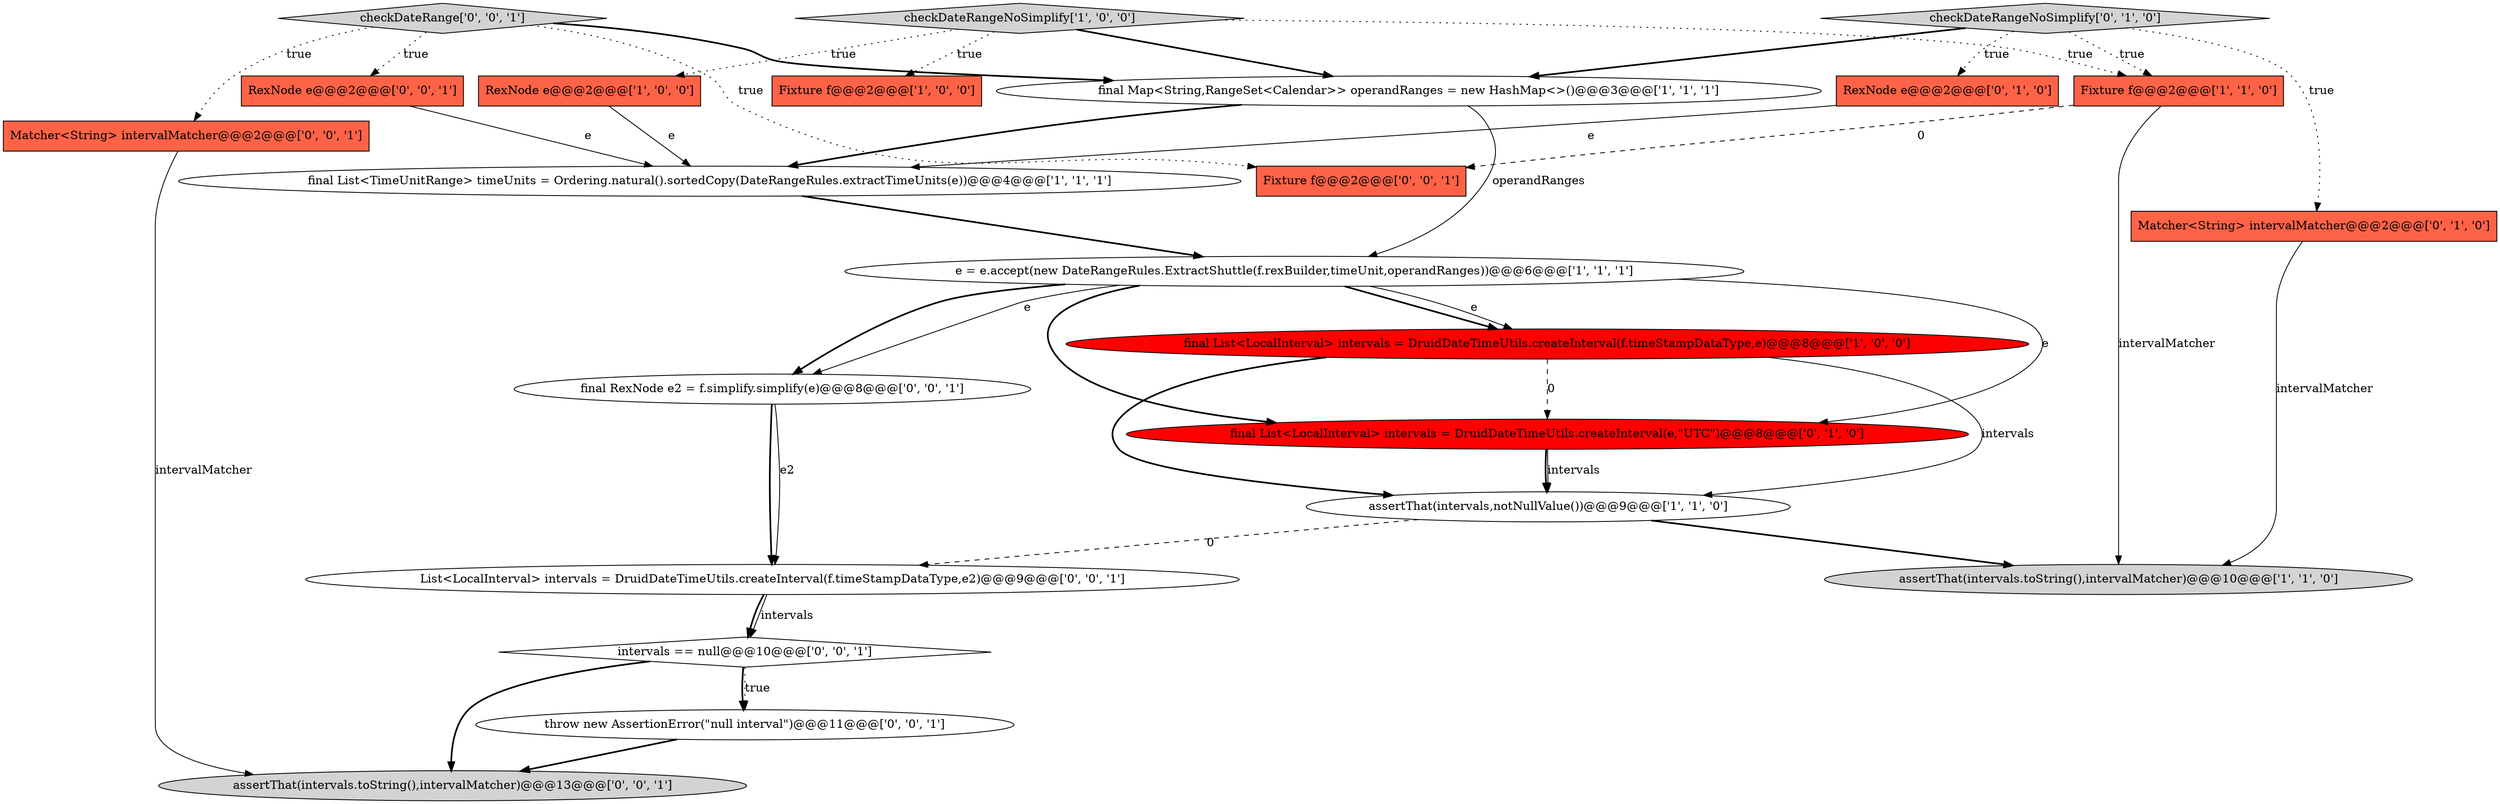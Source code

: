 digraph {
21 [style = filled, label = "RexNode e@@@2@@@['0', '0', '1']", fillcolor = tomato, shape = box image = "AAA0AAABBB3BBB"];
8 [style = filled, label = "Fixture f@@@2@@@['1', '1', '0']", fillcolor = tomato, shape = box image = "AAA0AAABBB1BBB"];
10 [style = filled, label = "RexNode e@@@2@@@['0', '1', '0']", fillcolor = tomato, shape = box image = "AAA0AAABBB2BBB"];
13 [style = filled, label = "final List<LocalInterval> intervals = DruidDateTimeUtils.createInterval(e,\"UTC\")@@@8@@@['0', '1', '0']", fillcolor = red, shape = ellipse image = "AAA1AAABBB2BBB"];
18 [style = filled, label = "checkDateRange['0', '0', '1']", fillcolor = lightgray, shape = diamond image = "AAA0AAABBB3BBB"];
2 [style = filled, label = "Fixture f@@@2@@@['1', '0', '0']", fillcolor = tomato, shape = box image = "AAA0AAABBB1BBB"];
9 [style = filled, label = "e = e.accept(new DateRangeRules.ExtractShuttle(f.rexBuilder,timeUnit,operandRanges))@@@6@@@['1', '1', '1']", fillcolor = white, shape = ellipse image = "AAA0AAABBB1BBB"];
0 [style = filled, label = "RexNode e@@@2@@@['1', '0', '0']", fillcolor = tomato, shape = box image = "AAA0AAABBB1BBB"];
16 [style = filled, label = "assertThat(intervals.toString(),intervalMatcher)@@@13@@@['0', '0', '1']", fillcolor = lightgray, shape = ellipse image = "AAA0AAABBB3BBB"];
1 [style = filled, label = "checkDateRangeNoSimplify['1', '0', '0']", fillcolor = lightgray, shape = diamond image = "AAA0AAABBB1BBB"];
4 [style = filled, label = "assertThat(intervals,notNullValue())@@@9@@@['1', '1', '0']", fillcolor = white, shape = ellipse image = "AAA0AAABBB1BBB"];
20 [style = filled, label = "throw new AssertionError(\"null interval\")@@@11@@@['0', '0', '1']", fillcolor = white, shape = ellipse image = "AAA0AAABBB3BBB"];
15 [style = filled, label = "Matcher<String> intervalMatcher@@@2@@@['0', '0', '1']", fillcolor = tomato, shape = box image = "AAA0AAABBB3BBB"];
17 [style = filled, label = "final RexNode e2 = f.simplify.simplify(e)@@@8@@@['0', '0', '1']", fillcolor = white, shape = ellipse image = "AAA0AAABBB3BBB"];
19 [style = filled, label = "List<LocalInterval> intervals = DruidDateTimeUtils.createInterval(f.timeStampDataType,e2)@@@9@@@['0', '0', '1']", fillcolor = white, shape = ellipse image = "AAA0AAABBB3BBB"];
12 [style = filled, label = "Matcher<String> intervalMatcher@@@2@@@['0', '1', '0']", fillcolor = tomato, shape = box image = "AAA0AAABBB2BBB"];
3 [style = filled, label = "final List<TimeUnitRange> timeUnits = Ordering.natural().sortedCopy(DateRangeRules.extractTimeUnits(e))@@@4@@@['1', '1', '1']", fillcolor = white, shape = ellipse image = "AAA0AAABBB1BBB"];
22 [style = filled, label = "Fixture f@@@2@@@['0', '0', '1']", fillcolor = tomato, shape = box image = "AAA0AAABBB3BBB"];
14 [style = filled, label = "intervals == null@@@10@@@['0', '0', '1']", fillcolor = white, shape = diamond image = "AAA0AAABBB3BBB"];
5 [style = filled, label = "final Map<String,RangeSet<Calendar>> operandRanges = new HashMap<>()@@@3@@@['1', '1', '1']", fillcolor = white, shape = ellipse image = "AAA0AAABBB1BBB"];
7 [style = filled, label = "final List<LocalInterval> intervals = DruidDateTimeUtils.createInterval(f.timeStampDataType,e)@@@8@@@['1', '0', '0']", fillcolor = red, shape = ellipse image = "AAA1AAABBB1BBB"];
11 [style = filled, label = "checkDateRangeNoSimplify['0', '1', '0']", fillcolor = lightgray, shape = diamond image = "AAA0AAABBB2BBB"];
6 [style = filled, label = "assertThat(intervals.toString(),intervalMatcher)@@@10@@@['1', '1', '0']", fillcolor = lightgray, shape = ellipse image = "AAA0AAABBB1BBB"];
1->5 [style = bold, label=""];
5->3 [style = bold, label=""];
14->16 [style = bold, label=""];
4->6 [style = bold, label=""];
11->10 [style = dotted, label="true"];
11->12 [style = dotted, label="true"];
18->21 [style = dotted, label="true"];
18->15 [style = dotted, label="true"];
9->17 [style = bold, label=""];
7->4 [style = solid, label="intervals"];
10->3 [style = solid, label="e"];
7->4 [style = bold, label=""];
5->9 [style = solid, label="operandRanges"];
9->7 [style = bold, label=""];
17->19 [style = bold, label=""];
8->6 [style = solid, label="intervalMatcher"];
21->3 [style = solid, label="e"];
3->9 [style = bold, label=""];
14->20 [style = dotted, label="true"];
8->22 [style = dashed, label="0"];
11->5 [style = bold, label=""];
15->16 [style = solid, label="intervalMatcher"];
19->14 [style = bold, label=""];
19->14 [style = solid, label="intervals"];
20->16 [style = bold, label=""];
12->6 [style = solid, label="intervalMatcher"];
9->17 [style = solid, label="e"];
18->5 [style = bold, label=""];
17->19 [style = solid, label="e2"];
1->8 [style = dotted, label="true"];
0->3 [style = solid, label="e"];
7->13 [style = dashed, label="0"];
4->19 [style = dashed, label="0"];
11->8 [style = dotted, label="true"];
9->7 [style = solid, label="e"];
1->0 [style = dotted, label="true"];
13->4 [style = solid, label="intervals"];
1->2 [style = dotted, label="true"];
9->13 [style = solid, label="e"];
14->20 [style = bold, label=""];
9->13 [style = bold, label=""];
13->4 [style = bold, label=""];
18->22 [style = dotted, label="true"];
}
